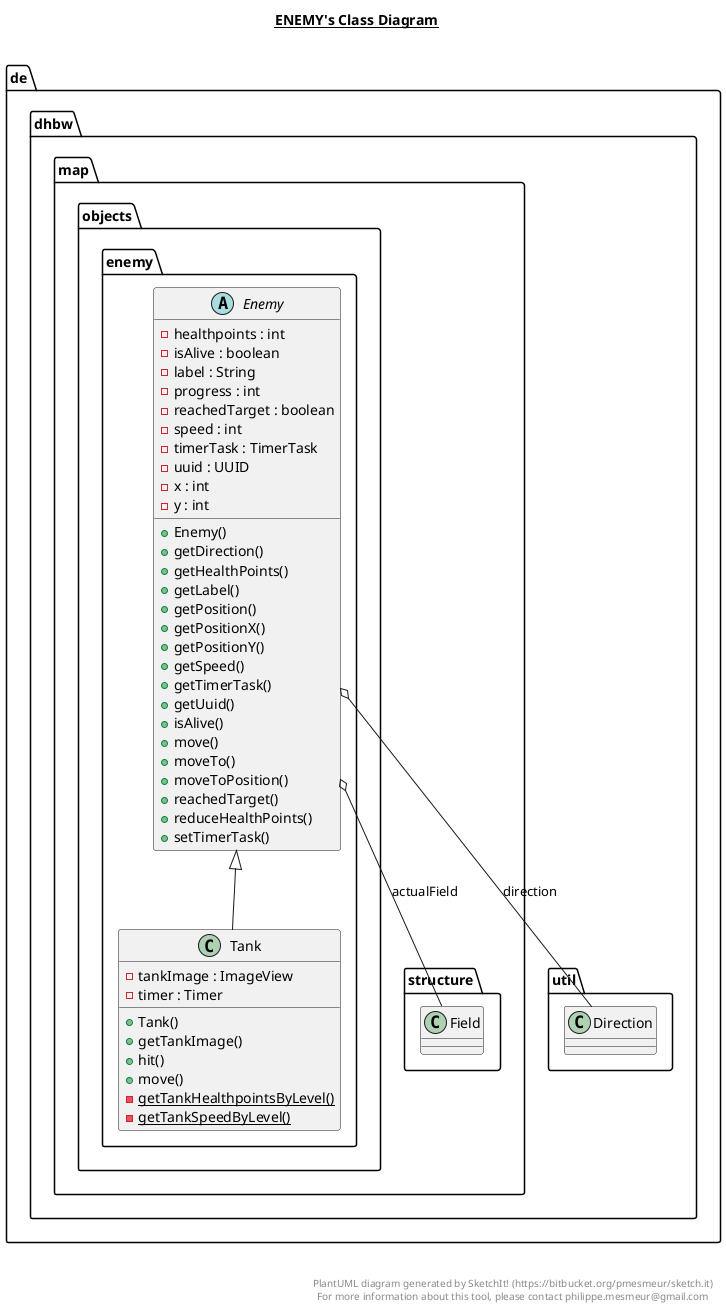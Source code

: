 @startuml

title __ENEMY's Class Diagram__\n

  namespace de.dhbw {
    namespace map.objects.enemy {
      abstract class de.dhbw.map.objects.enemy.Enemy {
          - healthpoints : int
          - isAlive : boolean
          - label : String
          - progress : int
          - reachedTarget : boolean
          - speed : int
          - timerTask : TimerTask
          - uuid : UUID
          - x : int
          - y : int
          + Enemy()
          + getDirection()
          + getHealthPoints()
          + getLabel()
          + getPosition()
          + getPositionX()
          + getPositionY()
          + getSpeed()
          + getTimerTask()
          + getUuid()
          + isAlive()
          + move()
          + moveTo()
          + moveToPosition()
          + reachedTarget()
          + reduceHealthPoints()
          + setTimerTask()
      }
    }
  }
  

  namespace de.dhbw {
    namespace map.objects.enemy {
      class de.dhbw.map.objects.enemy.Tank {
          - tankImage : ImageView
          - timer : Timer
          + Tank()
          + getTankImage()
          + hit()
          + move()
          {static} - getTankHealthpointsByLevel()
          {static} - getTankSpeedByLevel()
      }
    }
  }
  

  de.dhbw.map.objects.enemy.Enemy o-- de.dhbw.map.structure.Field : actualField
  de.dhbw.map.objects.enemy.Enemy o-- de.dhbw.util.Direction : direction
  de.dhbw.map.objects.enemy.Tank -up-|> de.dhbw.map.objects.enemy.Enemy


right footer


PlantUML diagram generated by SketchIt! (https://bitbucket.org/pmesmeur/sketch.it)
For more information about this tool, please contact philippe.mesmeur@gmail.com
endfooter

@enduml

